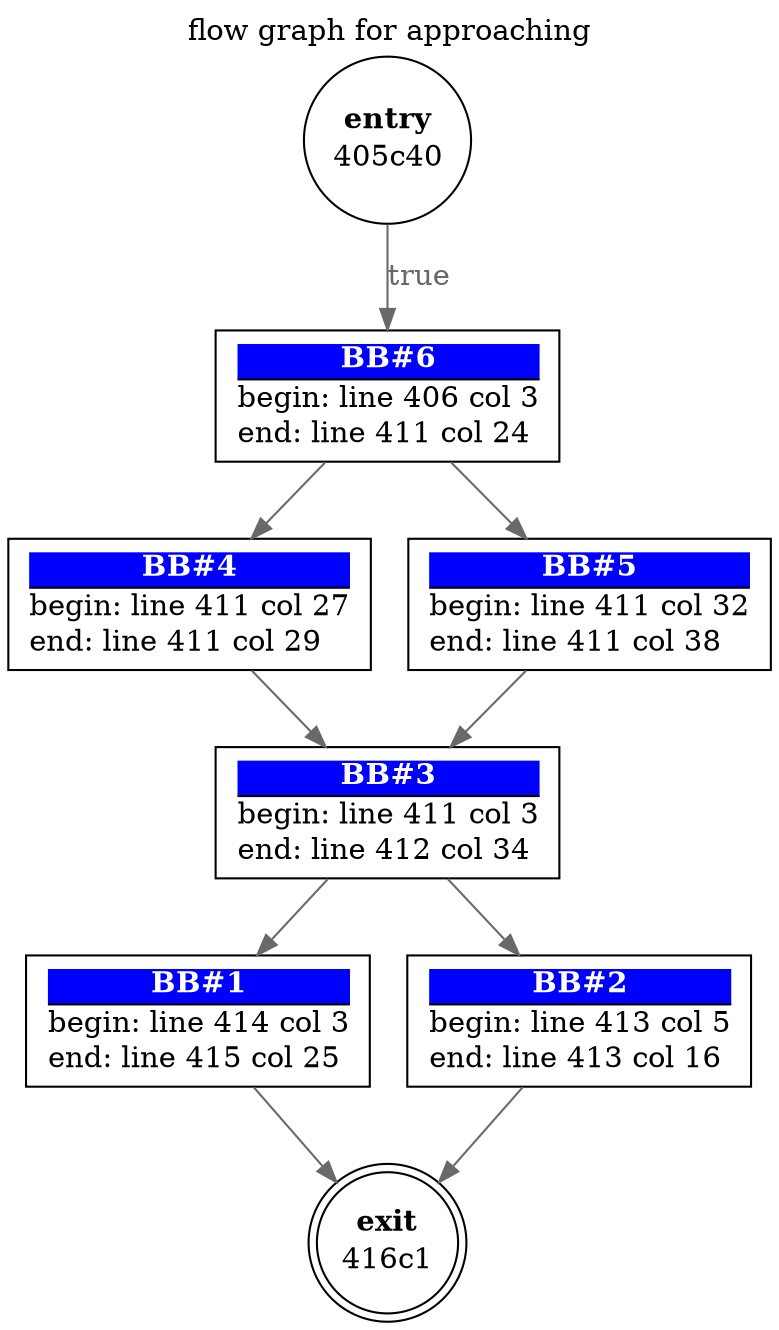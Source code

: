 digraph approaching{ 
  label="flow graph for approaching"
  labelloc="t"
  0 [label=<<TABLE border="0" cellborder="0" cellpadding="0"><TR><TD border="0" bgcolor="#ffffff" sides="b"><FONT color="#000000"><B>exit</B></FONT></TD></TR><TR><TD>416c1</TD></TR></TABLE>>, shape=doublecircle, margin=0]
  1 [label=<<TABLE border="0" cellborder="0" cellpadding="0"><TR><TD border="1" bgcolor="#0000ff" sides="b"><FONT color="#ffffff"><B>BB#1</B></FONT></TD></TR><TR><TD align="left">begin: line 414 col 3</TD></TR><TR><TD align="left">end: line 415 col 25</TD></TR></TABLE>>, shape=box]
  1->0[label="" fontcolor=dimgray color=dimgray]
  2 [label=<<TABLE border="0" cellborder="0" cellpadding="0"><TR><TD border="1" bgcolor="#0000ff" sides="b"><FONT color="#ffffff"><B>BB#2</B></FONT></TD></TR><TR><TD align="left">begin: line 413 col 5</TD></TR><TR><TD align="left">end: line 413 col 16</TD></TR></TABLE>>, shape=box]
  2->0[label="" fontcolor=dimgray color=dimgray]
  3 [label=<<TABLE border="0" cellborder="0" cellpadding="0"><TR><TD border="1" bgcolor="#0000ff" sides="b"><FONT color="#ffffff"><B>BB#3</B></FONT></TD></TR><TR><TD align="left">begin: line 411 col 3</TD></TR><TR><TD align="left">end: line 412 col 34</TD></TR></TABLE>>, shape=box]
  3->2[label="" fontcolor=dimgray color=dimgray]
  3->1[label="" fontcolor=dimgray color=dimgray]
  4 [label=<<TABLE border="0" cellborder="0" cellpadding="0"><TR><TD border="1" bgcolor="#0000ff" sides="b"><FONT color="#ffffff"><B>BB#4</B></FONT></TD></TR><TR><TD align="left">begin: line 411 col 27</TD></TR><TR><TD align="left">end: line 411 col 29</TD></TR></TABLE>>, shape=box]
  4->3[label="" fontcolor=dimgray color=dimgray]
  5 [label=<<TABLE border="0" cellborder="0" cellpadding="0"><TR><TD border="1" bgcolor="#0000ff" sides="b"><FONT color="#ffffff"><B>BB#5</B></FONT></TD></TR><TR><TD align="left">begin: line 411 col 32</TD></TR><TR><TD align="left">end: line 411 col 38</TD></TR></TABLE>>, shape=box]
  5->3[label="" fontcolor=dimgray color=dimgray]
  6 [label=<<TABLE border="0" cellborder="0" cellpadding="0"><TR><TD border="1" bgcolor="#0000ff" sides="b"><FONT color="#ffffff"><B>BB#6</B></FONT></TD></TR><TR><TD align="left">begin: line 406 col 3</TD></TR><TR><TD align="left">end: line 411 col 24</TD></TR></TABLE>>, shape=box]
  6->4[label="" fontcolor=dimgray color=dimgray]
  6->5[label="" fontcolor=dimgray color=dimgray]
  7 [label=<<TABLE border="0" cellborder="0" cellpadding="0"><TR><TD border="0" bgcolor="#ffffff" sides="b"><FONT color="#000000"><B>entry</B></FONT></TD></TR><TR><TD>405c40</TD></TR></TABLE>>, shape=circle, margin=0]
  7->6[label="true" fontcolor=dimgray color=dimgray]
}
